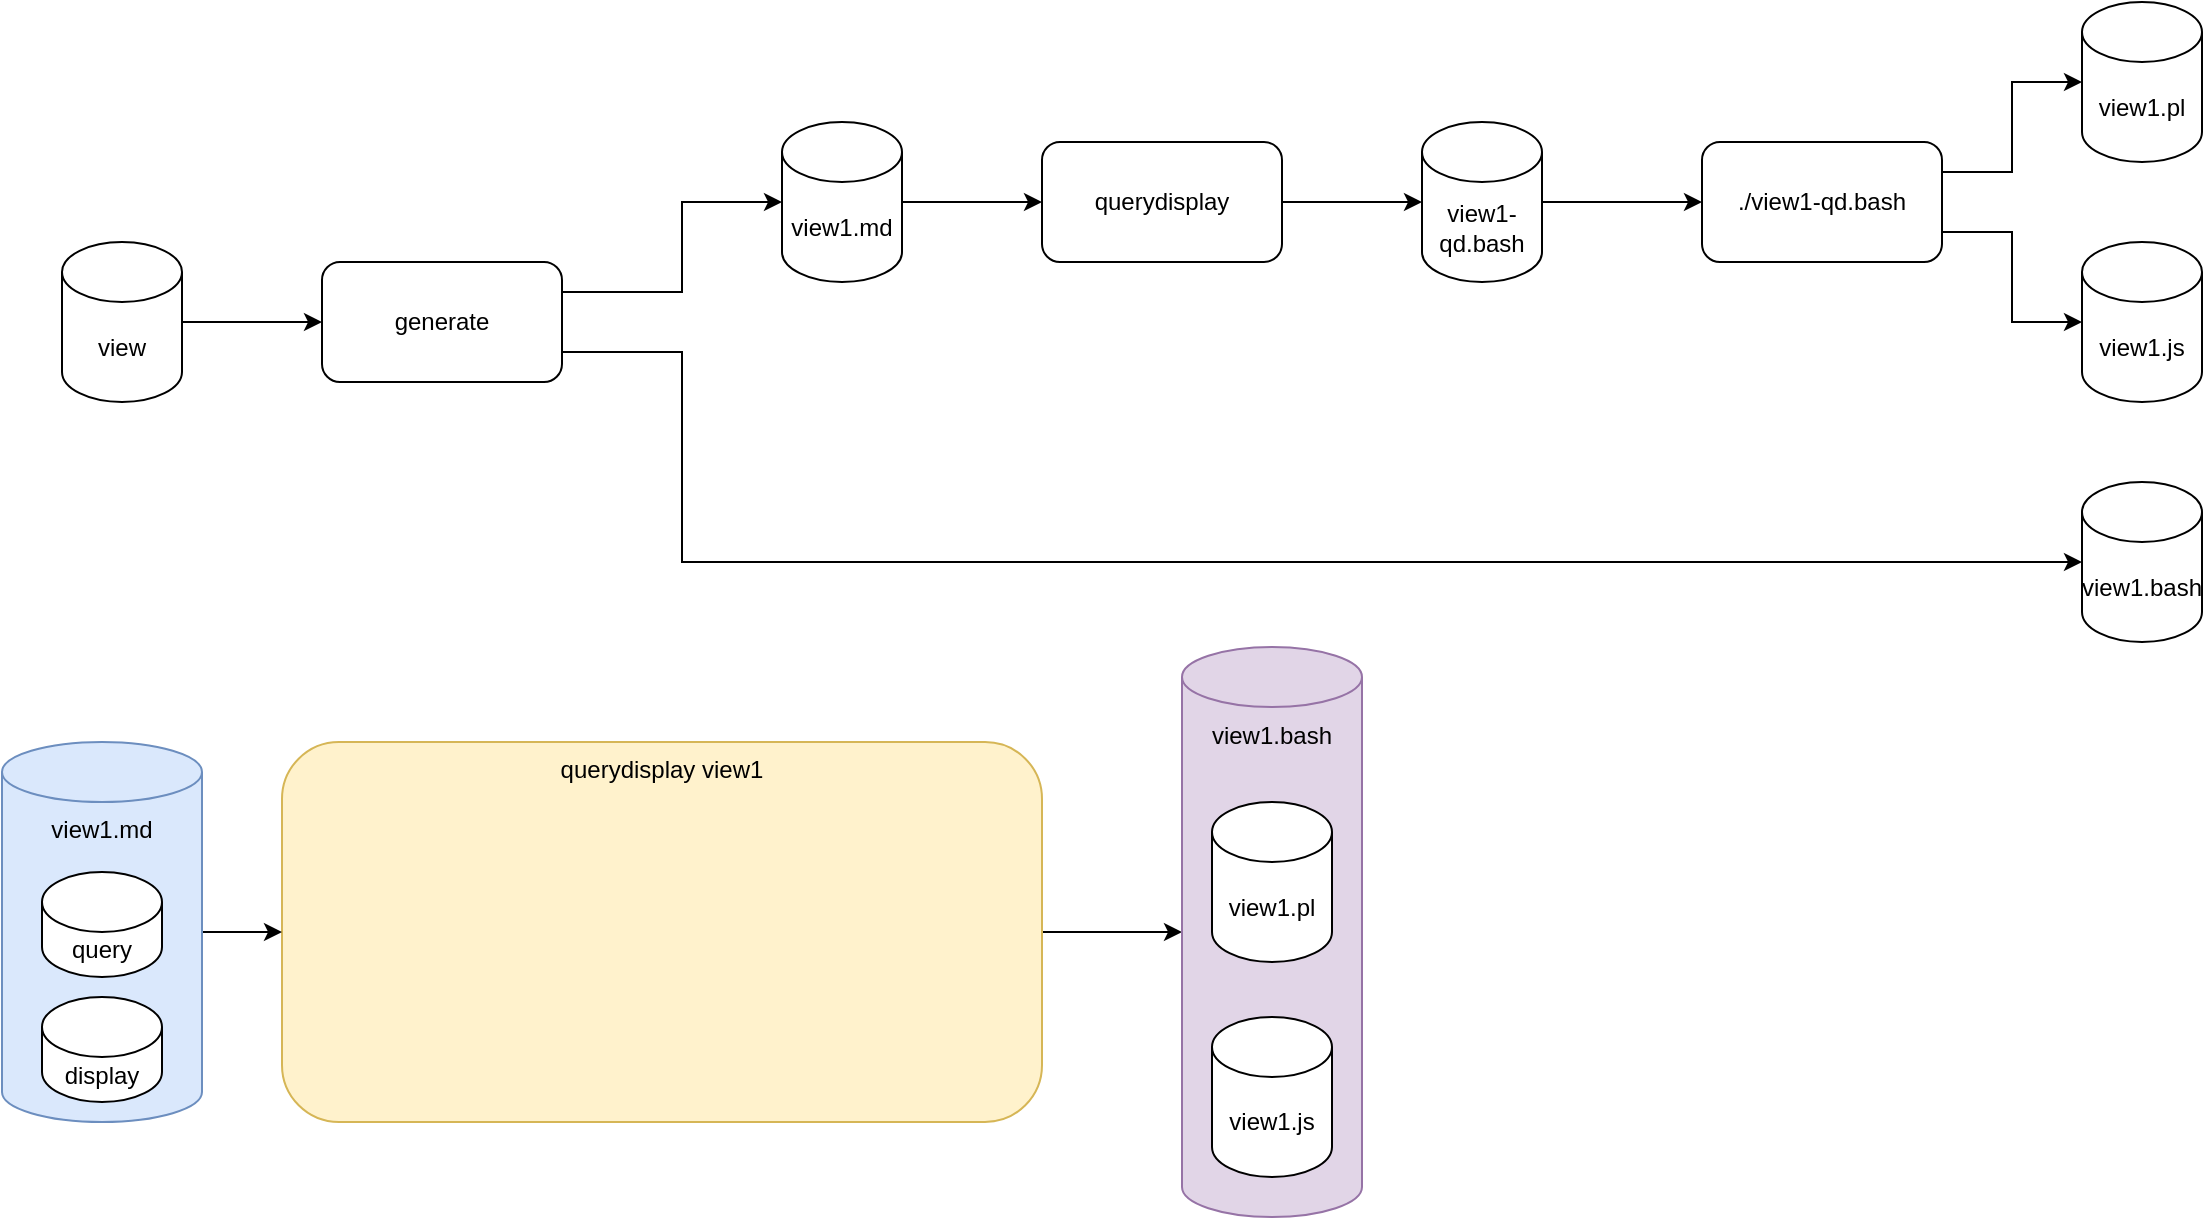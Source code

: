 <mxfile version="14.6.13" type="device"><diagram id="zq2GUCv7YzMtqUjRbEWf" name="Page-1"><mxGraphModel dx="1106" dy="806" grid="1" gridSize="10" guides="1" tooltips="1" connect="1" arrows="1" fold="1" page="1" pageScale="1" pageWidth="1100" pageHeight="850" math="0" shadow="0"><root><mxCell id="0"/><mxCell id="1" parent="0"/><mxCell id="ITgqxjhKvky50__GDVqX-41" style="edgeStyle=orthogonalEdgeStyle;rounded=0;orthogonalLoop=1;jettySize=auto;html=1;exitX=1;exitY=0.5;exitDx=0;exitDy=0;entryX=0;entryY=0.5;entryDx=0;entryDy=0;entryPerimeter=0;" edge="1" parent="1" source="ITgqxjhKvky50__GDVqX-37" target="ITgqxjhKvky50__GDVqX-27"><mxGeometry relative="1" as="geometry"/></mxCell><mxCell id="ITgqxjhKvky50__GDVqX-37" value="querydisplay view1" style="rounded=1;whiteSpace=wrap;html=1;fillColor=#fff2cc;strokeColor=#d6b656;verticalAlign=top;" vertex="1" parent="1"><mxGeometry x="270" y="490" width="380" height="190" as="geometry"/></mxCell><mxCell id="ITgqxjhKvky50__GDVqX-3" style="edgeStyle=orthogonalEdgeStyle;rounded=0;orthogonalLoop=1;jettySize=auto;html=1;entryX=0;entryY=0.5;entryDx=0;entryDy=0;" edge="1" parent="1" source="ITgqxjhKvky50__GDVqX-1" target="ITgqxjhKvky50__GDVqX-2"><mxGeometry relative="1" as="geometry"/></mxCell><mxCell id="ITgqxjhKvky50__GDVqX-1" value="view" style="shape=cylinder3;whiteSpace=wrap;html=1;boundedLbl=1;backgroundOutline=1;size=15;" vertex="1" parent="1"><mxGeometry x="160" y="240" width="60" height="80" as="geometry"/></mxCell><mxCell id="ITgqxjhKvky50__GDVqX-6" style="edgeStyle=orthogonalEdgeStyle;rounded=0;orthogonalLoop=1;jettySize=auto;html=1;exitX=1;exitY=0.25;exitDx=0;exitDy=0;entryX=0;entryY=0.5;entryDx=0;entryDy=0;entryPerimeter=0;" edge="1" parent="1" source="ITgqxjhKvky50__GDVqX-2" target="ITgqxjhKvky50__GDVqX-4"><mxGeometry relative="1" as="geometry"><Array as="points"><mxPoint x="470" y="265"/><mxPoint x="470" y="220"/></Array></mxGeometry></mxCell><mxCell id="ITgqxjhKvky50__GDVqX-7" style="edgeStyle=orthogonalEdgeStyle;rounded=0;orthogonalLoop=1;jettySize=auto;html=1;exitX=1;exitY=0.75;exitDx=0;exitDy=0;entryX=0;entryY=0.5;entryDx=0;entryDy=0;entryPerimeter=0;" edge="1" parent="1" source="ITgqxjhKvky50__GDVqX-2" target="ITgqxjhKvky50__GDVqX-5"><mxGeometry relative="1" as="geometry"><Array as="points"><mxPoint x="470" y="295"/><mxPoint x="470" y="400"/></Array></mxGeometry></mxCell><mxCell id="ITgqxjhKvky50__GDVqX-2" value="generate" style="rounded=1;whiteSpace=wrap;html=1;" vertex="1" parent="1"><mxGeometry x="290" y="250" width="120" height="60" as="geometry"/></mxCell><mxCell id="ITgqxjhKvky50__GDVqX-9" style="edgeStyle=orthogonalEdgeStyle;rounded=0;orthogonalLoop=1;jettySize=auto;html=1;exitX=1;exitY=0.5;exitDx=0;exitDy=0;exitPerimeter=0;entryX=0;entryY=0.5;entryDx=0;entryDy=0;" edge="1" parent="1" source="ITgqxjhKvky50__GDVqX-4" target="ITgqxjhKvky50__GDVqX-8"><mxGeometry relative="1" as="geometry"/></mxCell><mxCell id="ITgqxjhKvky50__GDVqX-4" value="view1.md" style="shape=cylinder3;whiteSpace=wrap;html=1;boundedLbl=1;backgroundOutline=1;size=15;" vertex="1" parent="1"><mxGeometry x="520" y="180" width="60" height="80" as="geometry"/></mxCell><mxCell id="ITgqxjhKvky50__GDVqX-5" value="view1.bash" style="shape=cylinder3;whiteSpace=wrap;html=1;boundedLbl=1;backgroundOutline=1;size=15;" vertex="1" parent="1"><mxGeometry x="1170" y="360" width="60" height="80" as="geometry"/></mxCell><mxCell id="ITgqxjhKvky50__GDVqX-15" style="edgeStyle=orthogonalEdgeStyle;rounded=0;orthogonalLoop=1;jettySize=auto;html=1;exitX=1;exitY=0.5;exitDx=0;exitDy=0;entryX=0;entryY=0.5;entryDx=0;entryDy=0;entryPerimeter=0;" edge="1" parent="1" source="ITgqxjhKvky50__GDVqX-8" target="ITgqxjhKvky50__GDVqX-14"><mxGeometry relative="1" as="geometry"/></mxCell><mxCell id="ITgqxjhKvky50__GDVqX-8" value="querydisplay" style="rounded=1;whiteSpace=wrap;html=1;" vertex="1" parent="1"><mxGeometry x="650" y="190" width="120" height="60" as="geometry"/></mxCell><mxCell id="ITgqxjhKvky50__GDVqX-10" value="view1.pl" style="shape=cylinder3;whiteSpace=wrap;html=1;boundedLbl=1;backgroundOutline=1;size=15;" vertex="1" parent="1"><mxGeometry x="1170" y="120" width="60" height="80" as="geometry"/></mxCell><mxCell id="ITgqxjhKvky50__GDVqX-11" value="view1.js" style="shape=cylinder3;whiteSpace=wrap;html=1;boundedLbl=1;backgroundOutline=1;size=15;" vertex="1" parent="1"><mxGeometry x="1170" y="240" width="60" height="80" as="geometry"/></mxCell><mxCell id="ITgqxjhKvky50__GDVqX-17" style="edgeStyle=orthogonalEdgeStyle;rounded=0;orthogonalLoop=1;jettySize=auto;html=1;exitX=1;exitY=0.5;exitDx=0;exitDy=0;exitPerimeter=0;" edge="1" parent="1" source="ITgqxjhKvky50__GDVqX-14" target="ITgqxjhKvky50__GDVqX-16"><mxGeometry relative="1" as="geometry"/></mxCell><mxCell id="ITgqxjhKvky50__GDVqX-14" value="view1-qd.bash" style="shape=cylinder3;whiteSpace=wrap;html=1;boundedLbl=1;backgroundOutline=1;size=15;" vertex="1" parent="1"><mxGeometry x="840" y="180" width="60" height="80" as="geometry"/></mxCell><mxCell id="ITgqxjhKvky50__GDVqX-18" style="edgeStyle=orthogonalEdgeStyle;rounded=0;orthogonalLoop=1;jettySize=auto;html=1;exitX=1;exitY=0.25;exitDx=0;exitDy=0;entryX=0;entryY=0.5;entryDx=0;entryDy=0;entryPerimeter=0;" edge="1" parent="1" source="ITgqxjhKvky50__GDVqX-16" target="ITgqxjhKvky50__GDVqX-10"><mxGeometry relative="1" as="geometry"/></mxCell><mxCell id="ITgqxjhKvky50__GDVqX-19" style="edgeStyle=orthogonalEdgeStyle;rounded=0;orthogonalLoop=1;jettySize=auto;html=1;exitX=1;exitY=0.75;exitDx=0;exitDy=0;entryX=0;entryY=0.5;entryDx=0;entryDy=0;entryPerimeter=0;" edge="1" parent="1" source="ITgqxjhKvky50__GDVqX-16" target="ITgqxjhKvky50__GDVqX-11"><mxGeometry relative="1" as="geometry"/></mxCell><mxCell id="ITgqxjhKvky50__GDVqX-16" value="./view1-qd.bash" style="rounded=1;whiteSpace=wrap;html=1;" vertex="1" parent="1"><mxGeometry x="980" y="190" width="120" height="60" as="geometry"/></mxCell><mxCell id="ITgqxjhKvky50__GDVqX-44" style="edgeStyle=orthogonalEdgeStyle;rounded=0;orthogonalLoop=1;jettySize=auto;html=1;exitX=1;exitY=0.5;exitDx=0;exitDy=0;exitPerimeter=0;entryX=0;entryY=0.5;entryDx=0;entryDy=0;" edge="1" parent="1" source="ITgqxjhKvky50__GDVqX-21" target="ITgqxjhKvky50__GDVqX-37"><mxGeometry relative="1" as="geometry"/></mxCell><mxCell id="ITgqxjhKvky50__GDVqX-21" value="view1.md" style="shape=cylinder3;whiteSpace=wrap;html=1;boundedLbl=1;backgroundOutline=1;size=15;verticalAlign=top;fillColor=#dae8fc;strokeColor=#6c8ebf;" vertex="1" parent="1"><mxGeometry x="130" y="490" width="100" height="190" as="geometry"/></mxCell><mxCell id="ITgqxjhKvky50__GDVqX-27" value="view1.bash" style="shape=cylinder3;whiteSpace=wrap;html=1;boundedLbl=1;backgroundOutline=1;size=15;fillColor=#e1d5e7;strokeColor=#9673a6;verticalAlign=top;" vertex="1" parent="1"><mxGeometry x="720" y="442.5" width="90" height="285" as="geometry"/></mxCell><mxCell id="ITgqxjhKvky50__GDVqX-30" value="view1.pl" style="shape=cylinder3;whiteSpace=wrap;html=1;boundedLbl=1;backgroundOutline=1;size=15;" vertex="1" parent="1"><mxGeometry x="735" y="520" width="60" height="80" as="geometry"/></mxCell><mxCell id="ITgqxjhKvky50__GDVqX-31" value="view1.js" style="shape=cylinder3;whiteSpace=wrap;html=1;boundedLbl=1;backgroundOutline=1;size=15;" vertex="1" parent="1"><mxGeometry x="735" y="627.5" width="60" height="80" as="geometry"/></mxCell><mxCell id="ITgqxjhKvky50__GDVqX-42" value="query" style="shape=cylinder3;whiteSpace=wrap;html=1;boundedLbl=1;backgroundOutline=1;size=15;" vertex="1" parent="1"><mxGeometry x="150" y="555" width="60" height="52.5" as="geometry"/></mxCell><mxCell id="ITgqxjhKvky50__GDVqX-43" value="display" style="shape=cylinder3;whiteSpace=wrap;html=1;boundedLbl=1;backgroundOutline=1;size=15;" vertex="1" parent="1"><mxGeometry x="150" y="617.5" width="60" height="52.5" as="geometry"/></mxCell></root></mxGraphModel></diagram></mxfile>